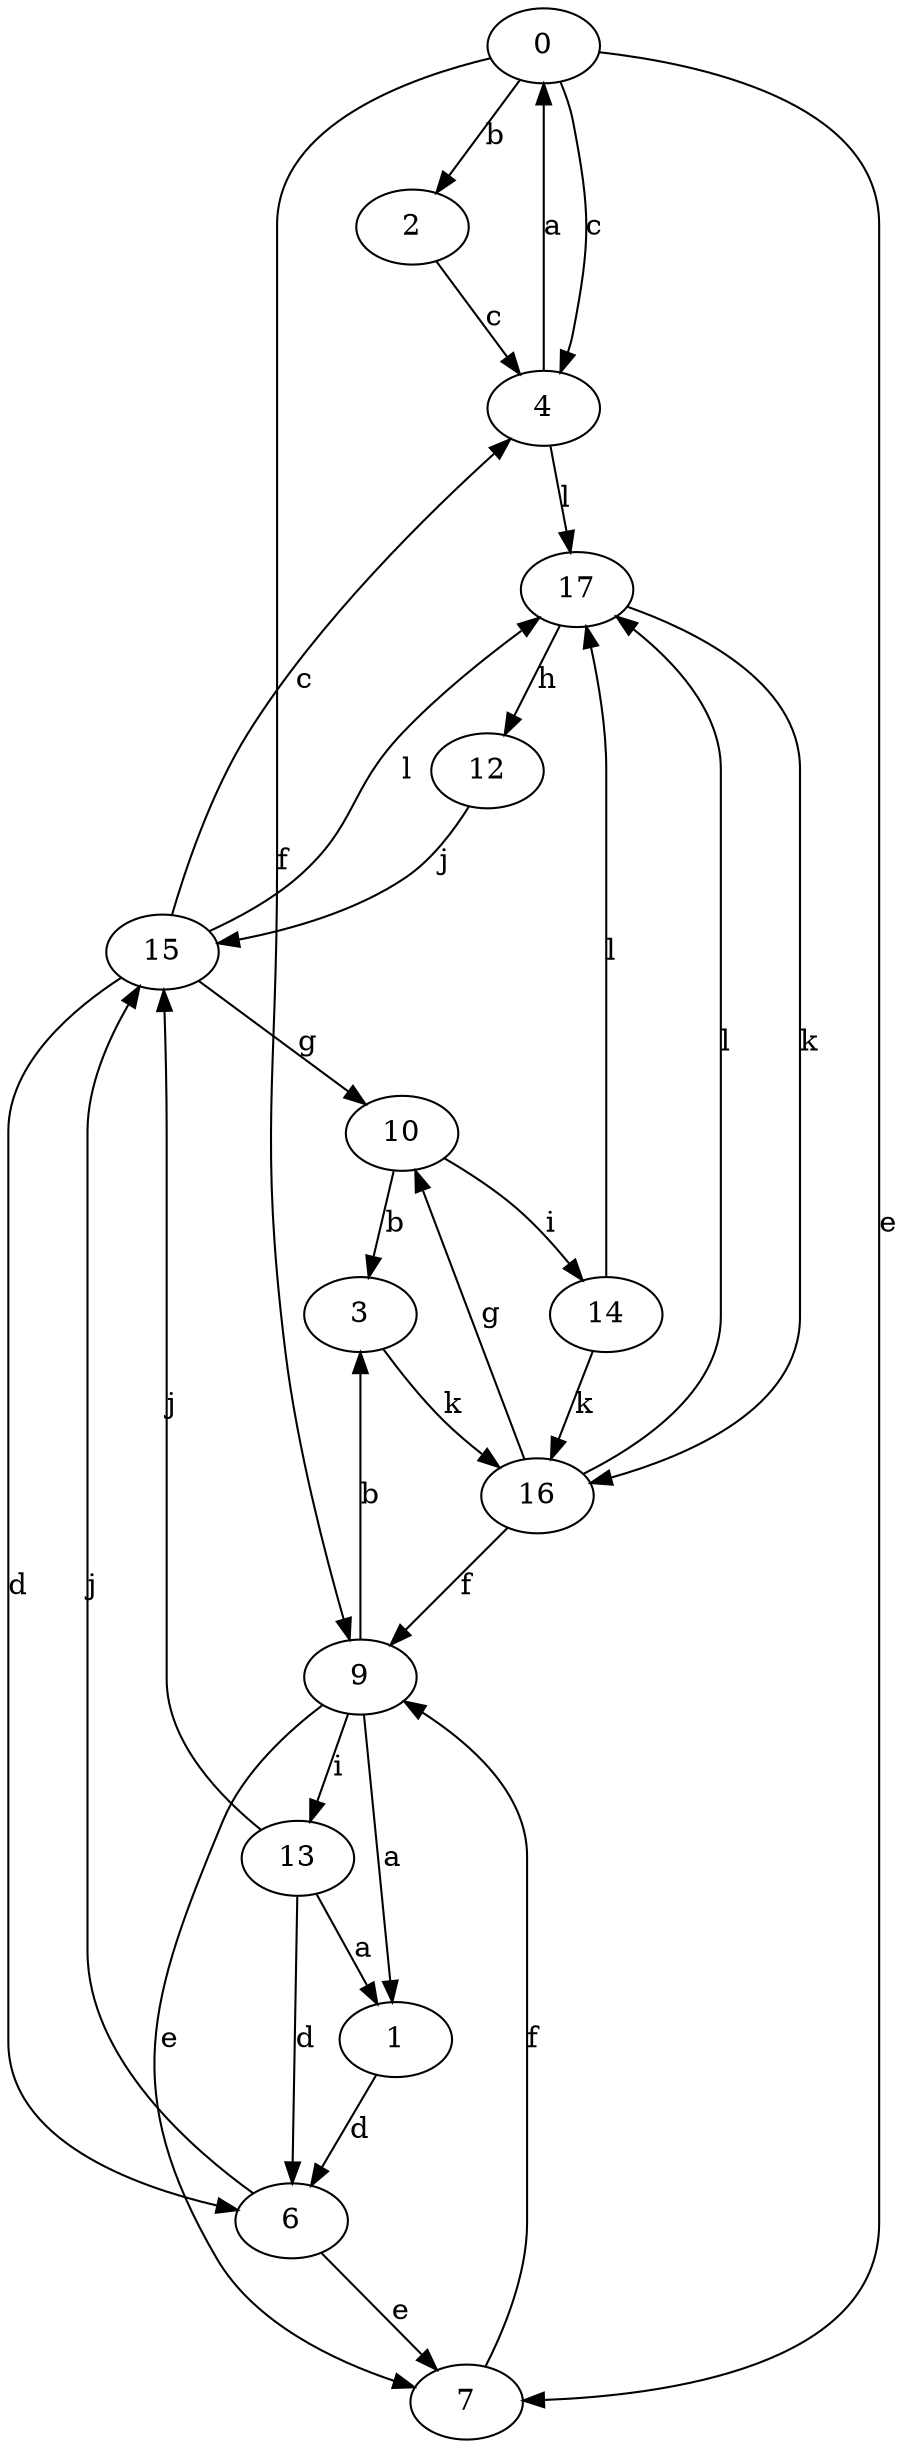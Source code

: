 strict digraph  {
0;
1;
2;
3;
4;
6;
7;
9;
10;
12;
13;
14;
15;
16;
17;
0 -> 2  [label=b];
0 -> 4  [label=c];
0 -> 7  [label=e];
0 -> 9  [label=f];
1 -> 6  [label=d];
2 -> 4  [label=c];
3 -> 16  [label=k];
4 -> 0  [label=a];
4 -> 17  [label=l];
6 -> 7  [label=e];
6 -> 15  [label=j];
7 -> 9  [label=f];
9 -> 1  [label=a];
9 -> 3  [label=b];
9 -> 7  [label=e];
9 -> 13  [label=i];
10 -> 3  [label=b];
10 -> 14  [label=i];
12 -> 15  [label=j];
13 -> 1  [label=a];
13 -> 6  [label=d];
13 -> 15  [label=j];
14 -> 16  [label=k];
14 -> 17  [label=l];
15 -> 4  [label=c];
15 -> 6  [label=d];
15 -> 10  [label=g];
15 -> 17  [label=l];
16 -> 9  [label=f];
16 -> 10  [label=g];
16 -> 17  [label=l];
17 -> 12  [label=h];
17 -> 16  [label=k];
}
